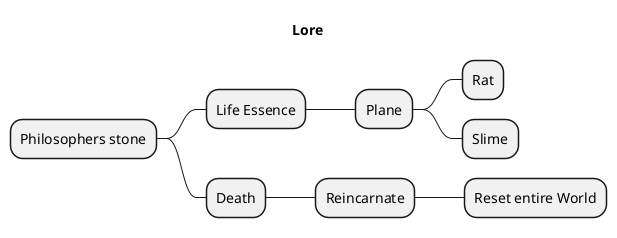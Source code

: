 @startmindmap
'https://plantuml.com/mindmap-diagram

title Lore
* Philosophers stone
** Life Essence
*** Plane
**** Rat
**** Slime
** Death
*** Reincarnate
**** Reset entire World

@endmindmap